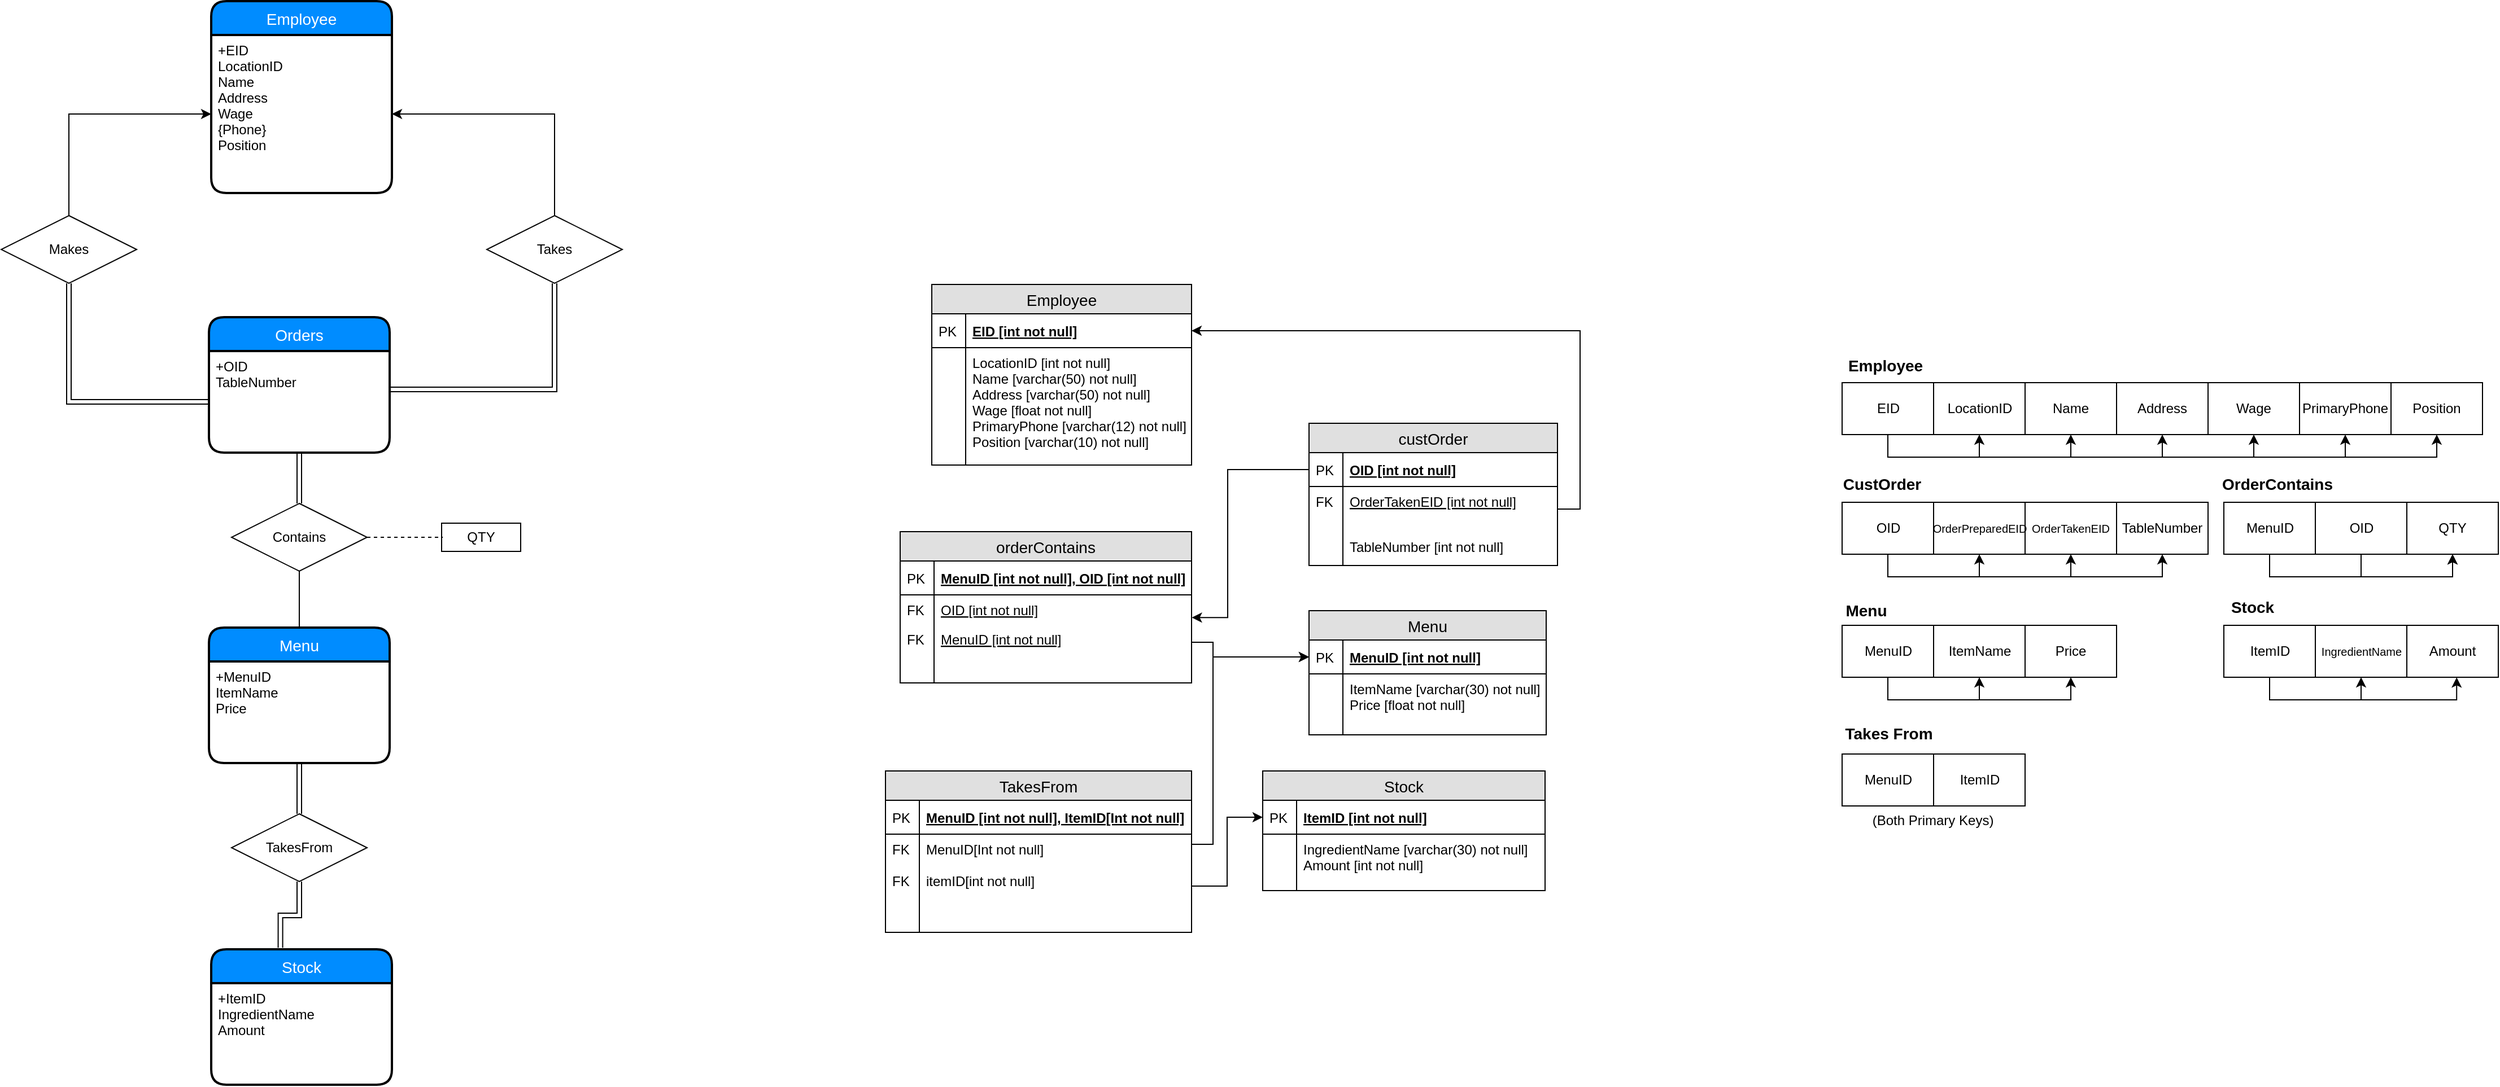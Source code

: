 <mxfile version="13.0.2" type="github" pages="2">
  <diagram id="C5RBs43oDa-KdzZeNtuy" name="Page-1">
    <mxGraphModel dx="1278" dy="580" grid="0" gridSize="10" guides="1" tooltips="1" connect="1" arrows="1" fold="1" page="1" pageScale="1" pageWidth="827" pageHeight="1169" background="#FFFFFF" math="0" shadow="0">
      <root>
        <mxCell id="WIyWlLk6GJQsqaUBKTNV-0" />
        <mxCell id="WIyWlLk6GJQsqaUBKTNV-1" parent="WIyWlLk6GJQsqaUBKTNV-0" />
        <mxCell id="XOe9PcKy7NP5vKXugJTK-4" value="Orders" style="swimlane;childLayout=stackLayout;horizontal=1;startSize=30;horizontalStack=0;fillColor=#008cff;fontColor=#FFFFFF;rounded=1;fontSize=14;fontStyle=0;strokeWidth=2;resizeParent=0;resizeLast=1;shadow=0;dashed=0;align=center;" parent="WIyWlLk6GJQsqaUBKTNV-1" vertex="1">
          <mxGeometry x="334" y="340" width="160" height="120" as="geometry" />
        </mxCell>
        <mxCell id="XOe9PcKy7NP5vKXugJTK-5" value="+OID&#xa;TableNumber&#xa;" style="align=left;strokeColor=none;fillColor=none;spacingLeft=4;fontSize=12;verticalAlign=top;resizable=0;rotatable=0;part=1;" parent="XOe9PcKy7NP5vKXugJTK-4" vertex="1">
          <mxGeometry y="30" width="160" height="90" as="geometry" />
        </mxCell>
        <mxCell id="XOe9PcKy7NP5vKXugJTK-8" value="Menu" style="swimlane;childLayout=stackLayout;horizontal=1;startSize=30;horizontalStack=0;fillColor=#008cff;fontColor=#FFFFFF;rounded=1;fontSize=14;fontStyle=0;strokeWidth=2;resizeParent=0;resizeLast=1;shadow=0;dashed=0;align=center;" parent="WIyWlLk6GJQsqaUBKTNV-1" vertex="1">
          <mxGeometry x="334" y="615" width="160" height="120" as="geometry" />
        </mxCell>
        <mxCell id="XOe9PcKy7NP5vKXugJTK-9" value="+MenuID&#xa;ItemName&#xa;Price" style="align=left;strokeColor=none;fillColor=none;spacingLeft=4;fontSize=12;verticalAlign=top;resizable=0;rotatable=0;part=1;" parent="XOe9PcKy7NP5vKXugJTK-8" vertex="1">
          <mxGeometry y="30" width="160" height="90" as="geometry" />
        </mxCell>
        <mxCell id="XOe9PcKy7NP5vKXugJTK-18" value="Employee" style="swimlane;childLayout=stackLayout;horizontal=1;startSize=30;horizontalStack=0;fillColor=#008cff;fontColor=#FFFFFF;rounded=1;fontSize=14;fontStyle=0;strokeWidth=2;resizeParent=0;resizeLast=1;shadow=0;dashed=0;align=center;" parent="WIyWlLk6GJQsqaUBKTNV-1" vertex="1">
          <mxGeometry x="336" y="60" width="160" height="170" as="geometry" />
        </mxCell>
        <mxCell id="XOe9PcKy7NP5vKXugJTK-19" value="+EID&#xa;LocationID&#xa;Name&#xa;Address&#xa;Wage&#xa;{Phone}&#xa;Position" style="align=left;strokeColor=none;fillColor=none;spacingLeft=4;fontSize=12;verticalAlign=top;resizable=0;rotatable=0;part=1;" parent="XOe9PcKy7NP5vKXugJTK-18" vertex="1">
          <mxGeometry y="30" width="160" height="140" as="geometry" />
        </mxCell>
        <mxCell id="XOe9PcKy7NP5vKXugJTK-52" style="edgeStyle=orthogonalEdgeStyle;rounded=0;orthogonalLoop=1;jettySize=auto;html=1;exitX=0.5;exitY=1;exitDx=0;exitDy=0;endArrow=none;endFill=0;strokeColor=#000000;" parent="WIyWlLk6GJQsqaUBKTNV-1" source="XOe9PcKy7NP5vKXugJTK-50" target="XOe9PcKy7NP5vKXugJTK-8" edge="1">
          <mxGeometry relative="1" as="geometry" />
        </mxCell>
        <mxCell id="XOe9PcKy7NP5vKXugJTK-62" style="edgeStyle=orthogonalEdgeStyle;rounded=0;orthogonalLoop=1;jettySize=auto;html=1;exitX=1;exitY=0.5;exitDx=0;exitDy=0;entryX=0.015;entryY=0.501;entryDx=0;entryDy=0;entryPerimeter=0;startArrow=none;startFill=0;endArrow=none;endFill=0;strokeColor=#000000;dashed=1;" parent="WIyWlLk6GJQsqaUBKTNV-1" source="XOe9PcKy7NP5vKXugJTK-50" target="XOe9PcKy7NP5vKXugJTK-60" edge="1">
          <mxGeometry relative="1" as="geometry" />
        </mxCell>
        <mxCell id="XOe9PcKy7NP5vKXugJTK-50" value="Contains" style="shape=rhombus;perimeter=rhombusPerimeter;whiteSpace=wrap;html=1;align=center;" parent="WIyWlLk6GJQsqaUBKTNV-1" vertex="1">
          <mxGeometry x="354" y="505" width="120" height="60" as="geometry" />
        </mxCell>
        <mxCell id="XOe9PcKy7NP5vKXugJTK-51" style="edgeStyle=orthogonalEdgeStyle;rounded=0;orthogonalLoop=1;jettySize=auto;html=1;exitX=0.5;exitY=1;exitDx=0;exitDy=0;entryX=0.5;entryY=0;entryDx=0;entryDy=0;endArrow=none;endFill=0;strokeColor=#000000;shape=link;" parent="WIyWlLk6GJQsqaUBKTNV-1" source="XOe9PcKy7NP5vKXugJTK-5" target="XOe9PcKy7NP5vKXugJTK-50" edge="1">
          <mxGeometry relative="1" as="geometry" />
        </mxCell>
        <mxCell id="XOe9PcKy7NP5vKXugJTK-60" value="" style="verticalLabelPosition=bottom;verticalAlign=top;html=1;shape=mxgraph.basic.rect;fillColor2=none;strokeWidth=1;size=20;indent=5;fillColor=none;" parent="WIyWlLk6GJQsqaUBKTNV-1" vertex="1">
          <mxGeometry x="540" y="522.5" width="70" height="25" as="geometry" />
        </mxCell>
        <mxCell id="XOe9PcKy7NP5vKXugJTK-61" value="QTY" style="text;html=1;strokeColor=none;fillColor=none;align=center;verticalAlign=middle;whiteSpace=wrap;rounded=0;" parent="WIyWlLk6GJQsqaUBKTNV-1" vertex="1">
          <mxGeometry x="555" y="525" width="40" height="20" as="geometry" />
        </mxCell>
        <mxCell id="XOe9PcKy7NP5vKXugJTK-74" style="edgeStyle=orthogonalEdgeStyle;rounded=0;orthogonalLoop=1;jettySize=auto;html=1;exitX=0.5;exitY=0;exitDx=0;exitDy=0;entryX=0;entryY=0.5;entryDx=0;entryDy=0;startArrow=none;startFill=0;endArrow=classic;endFill=1;strokeColor=#000000;" parent="WIyWlLk6GJQsqaUBKTNV-1" source="XOe9PcKy7NP5vKXugJTK-63" target="XOe9PcKy7NP5vKXugJTK-19" edge="1">
          <mxGeometry relative="1" as="geometry" />
        </mxCell>
        <mxCell id="XOe9PcKy7NP5vKXugJTK-63" value="Makes" style="shape=rhombus;perimeter=rhombusPerimeter;whiteSpace=wrap;html=1;align=center;" parent="WIyWlLk6GJQsqaUBKTNV-1" vertex="1">
          <mxGeometry x="150" y="250" width="120" height="60" as="geometry" />
        </mxCell>
        <mxCell id="XOe9PcKy7NP5vKXugJTK-71" style="edgeStyle=orthogonalEdgeStyle;rounded=0;orthogonalLoop=1;jettySize=auto;html=1;exitX=0.5;exitY=1;exitDx=0;exitDy=0;entryX=1;entryY=0.378;entryDx=0;entryDy=0;entryPerimeter=0;startArrow=none;startFill=0;endArrow=none;endFill=0;strokeColor=#000000;shape=link;" parent="WIyWlLk6GJQsqaUBKTNV-1" source="XOe9PcKy7NP5vKXugJTK-64" target="XOe9PcKy7NP5vKXugJTK-5" edge="1">
          <mxGeometry relative="1" as="geometry" />
        </mxCell>
        <mxCell id="XOe9PcKy7NP5vKXugJTK-73" style="edgeStyle=orthogonalEdgeStyle;rounded=0;orthogonalLoop=1;jettySize=auto;html=1;exitX=0.5;exitY=0;exitDx=0;exitDy=0;entryX=1;entryY=0.5;entryDx=0;entryDy=0;startArrow=none;startFill=0;endArrow=classic;endFill=1;strokeColor=#000000;" parent="WIyWlLk6GJQsqaUBKTNV-1" source="XOe9PcKy7NP5vKXugJTK-64" target="XOe9PcKy7NP5vKXugJTK-19" edge="1">
          <mxGeometry relative="1" as="geometry" />
        </mxCell>
        <mxCell id="XOe9PcKy7NP5vKXugJTK-64" value="Takes" style="shape=rhombus;perimeter=rhombusPerimeter;whiteSpace=wrap;html=1;align=center;" parent="WIyWlLk6GJQsqaUBKTNV-1" vertex="1">
          <mxGeometry x="580" y="250" width="120" height="60" as="geometry" />
        </mxCell>
        <mxCell id="XOe9PcKy7NP5vKXugJTK-72" style="edgeStyle=orthogonalEdgeStyle;shape=link;rounded=0;orthogonalLoop=1;jettySize=auto;html=1;exitX=0;exitY=0.5;exitDx=0;exitDy=0;entryX=0.5;entryY=1;entryDx=0;entryDy=0;startArrow=none;startFill=0;endArrow=none;endFill=0;strokeColor=#000000;" parent="WIyWlLk6GJQsqaUBKTNV-1" source="XOe9PcKy7NP5vKXugJTK-5" target="XOe9PcKy7NP5vKXugJTK-63" edge="1">
          <mxGeometry relative="1" as="geometry" />
        </mxCell>
        <mxCell id="XOe9PcKy7NP5vKXugJTK-80" value="Stock" style="swimlane;childLayout=stackLayout;horizontal=1;startSize=30;horizontalStack=0;fillColor=#008cff;fontColor=#FFFFFF;rounded=1;fontSize=14;fontStyle=0;strokeWidth=2;resizeParent=0;resizeLast=1;shadow=0;dashed=0;align=center;" parent="WIyWlLk6GJQsqaUBKTNV-1" vertex="1">
          <mxGeometry x="336" y="900" width="160" height="120" as="geometry" />
        </mxCell>
        <mxCell id="XOe9PcKy7NP5vKXugJTK-81" value="+ItemID&#xa;IngredientName&#xa;Amount" style="align=left;strokeColor=none;fillColor=none;spacingLeft=4;fontSize=12;verticalAlign=top;resizable=0;rotatable=0;part=1;" parent="XOe9PcKy7NP5vKXugJTK-80" vertex="1">
          <mxGeometry y="30" width="160" height="90" as="geometry" />
        </mxCell>
        <mxCell id="XOe9PcKy7NP5vKXugJTK-84" style="edgeStyle=orthogonalEdgeStyle;shape=link;rounded=0;orthogonalLoop=1;jettySize=auto;html=1;exitX=0.5;exitY=1;exitDx=0;exitDy=0;entryX=0.383;entryY=-0.011;entryDx=0;entryDy=0;entryPerimeter=0;startArrow=none;startFill=0;endArrow=none;endFill=0;strokeColor=#000000;" parent="WIyWlLk6GJQsqaUBKTNV-1" source="XOe9PcKy7NP5vKXugJTK-82" target="XOe9PcKy7NP5vKXugJTK-80" edge="1">
          <mxGeometry relative="1" as="geometry" />
        </mxCell>
        <mxCell id="XOe9PcKy7NP5vKXugJTK-82" value="TakesFrom" style="shape=rhombus;perimeter=rhombusPerimeter;whiteSpace=wrap;html=1;align=center;" parent="WIyWlLk6GJQsqaUBKTNV-1" vertex="1">
          <mxGeometry x="354" y="780" width="120" height="60" as="geometry" />
        </mxCell>
        <mxCell id="XOe9PcKy7NP5vKXugJTK-83" style="edgeStyle=orthogonalEdgeStyle;rounded=0;orthogonalLoop=1;jettySize=auto;html=1;exitX=0.5;exitY=1;exitDx=0;exitDy=0;entryX=0.5;entryY=0;entryDx=0;entryDy=0;startArrow=none;startFill=0;endArrow=none;endFill=0;strokeColor=#000000;shape=link;" parent="WIyWlLk6GJQsqaUBKTNV-1" source="XOe9PcKy7NP5vKXugJTK-9" target="XOe9PcKy7NP5vKXugJTK-82" edge="1">
          <mxGeometry relative="1" as="geometry" />
        </mxCell>
        <mxCell id="XOe9PcKy7NP5vKXugJTK-215" style="edgeStyle=orthogonalEdgeStyle;rounded=0;orthogonalLoop=1;jettySize=auto;html=1;exitX=1;exitY=0.5;exitDx=0;exitDy=0;entryX=0;entryY=0.5;entryDx=0;entryDy=0;startArrow=none;startFill=0;endArrow=classic;endFill=1;strokeColor=#000000;" parent="WIyWlLk6GJQsqaUBKTNV-1" source="XOe9PcKy7NP5vKXugJTK-222" target="XOe9PcKy7NP5vKXugJTK-165" edge="1">
          <mxGeometry relative="1" as="geometry">
            <mxPoint x="1162" y="482" as="sourcePoint" />
            <Array as="points">
              <mxPoint x="1204" y="628" />
              <mxPoint x="1223" y="628" />
              <mxPoint x="1223" y="641" />
            </Array>
          </mxGeometry>
        </mxCell>
        <mxCell id="XOe9PcKy7NP5vKXugJTK-218" style="edgeStyle=orthogonalEdgeStyle;rounded=0;orthogonalLoop=1;jettySize=auto;html=1;exitX=1;exitY=0.5;exitDx=0;exitDy=0;entryX=1;entryY=0.5;entryDx=0;entryDy=0;startArrow=none;startFill=0;endArrow=classic;endFill=1;strokeColor=#000000;" parent="WIyWlLk6GJQsqaUBKTNV-1" source="XOe9PcKy7NP5vKXugJTK-235" target="XOe9PcKy7NP5vKXugJTK-149" edge="1">
          <mxGeometry relative="1" as="geometry">
            <mxPoint x="1502" y="266" as="sourcePoint" />
          </mxGeometry>
        </mxCell>
        <mxCell id="XOe9PcKy7NP5vKXugJTK-241" style="edgeStyle=orthogonalEdgeStyle;rounded=0;orthogonalLoop=1;jettySize=auto;html=1;exitX=0;exitY=0.5;exitDx=0;exitDy=0;startArrow=none;startFill=0;endArrow=classic;endFill=1;strokeColor=#000000;entryX=1.001;entryY=0.774;entryDx=0;entryDy=0;entryPerimeter=0;" parent="WIyWlLk6GJQsqaUBKTNV-1" source="XOe9PcKy7NP5vKXugJTK-233" target="XOe9PcKy7NP5vKXugJTK-224" edge="1">
          <mxGeometry relative="1" as="geometry">
            <mxPoint x="1205" y="486" as="targetPoint" />
            <Array as="points">
              <mxPoint x="1236" y="475" />
              <mxPoint x="1236" y="606" />
            </Array>
          </mxGeometry>
        </mxCell>
        <mxCell id="beA4UQhI2b6M4IWMz3mJ-9" style="edgeStyle=orthogonalEdgeStyle;rounded=0;orthogonalLoop=1;jettySize=auto;html=1;exitX=1;exitY=0.5;exitDx=0;exitDy=0;entryX=0;entryY=0.5;entryDx=0;entryDy=0;" parent="WIyWlLk6GJQsqaUBKTNV-1" source="beA4UQhI2b6M4IWMz3mJ-3" target="XOe9PcKy7NP5vKXugJTK-180" edge="1">
          <mxGeometry relative="1" as="geometry" />
        </mxCell>
        <mxCell id="beA4UQhI2b6M4IWMz3mJ-10" style="edgeStyle=orthogonalEdgeStyle;rounded=0;orthogonalLoop=1;jettySize=auto;html=1;exitX=1;exitY=0.5;exitDx=0;exitDy=0;entryX=0;entryY=0.5;entryDx=0;entryDy=0;" parent="WIyWlLk6GJQsqaUBKTNV-1" source="beA4UQhI2b6M4IWMz3mJ-1" target="XOe9PcKy7NP5vKXugJTK-165" edge="1">
          <mxGeometry relative="1" as="geometry">
            <Array as="points">
              <mxPoint x="1204" y="807" />
              <mxPoint x="1223" y="807" />
              <mxPoint x="1223" y="641" />
            </Array>
          </mxGeometry>
        </mxCell>
        <mxCell id="i3zZCdH4NhT5JkllJqdS-10" style="edgeStyle=orthogonalEdgeStyle;rounded=0;orthogonalLoop=1;jettySize=auto;html=1;exitX=0.5;exitY=1;exitDx=0;exitDy=0;entryX=0.5;entryY=1;entryDx=0;entryDy=0;" parent="WIyWlLk6GJQsqaUBKTNV-1" source="i3zZCdH4NhT5JkllJqdS-0" target="i3zZCdH4NhT5JkllJqdS-1" edge="1">
          <mxGeometry relative="1" as="geometry" />
        </mxCell>
        <mxCell id="i3zZCdH4NhT5JkllJqdS-11" style="edgeStyle=orthogonalEdgeStyle;rounded=0;orthogonalLoop=1;jettySize=auto;html=1;exitX=0.5;exitY=1;exitDx=0;exitDy=0;entryX=0.5;entryY=1;entryDx=0;entryDy=0;" parent="WIyWlLk6GJQsqaUBKTNV-1" source="i3zZCdH4NhT5JkllJqdS-0" target="i3zZCdH4NhT5JkllJqdS-2" edge="1">
          <mxGeometry relative="1" as="geometry" />
        </mxCell>
        <mxCell id="i3zZCdH4NhT5JkllJqdS-12" style="edgeStyle=orthogonalEdgeStyle;rounded=0;orthogonalLoop=1;jettySize=auto;html=1;exitX=0.5;exitY=1;exitDx=0;exitDy=0;entryX=0.5;entryY=1;entryDx=0;entryDy=0;" parent="WIyWlLk6GJQsqaUBKTNV-1" source="i3zZCdH4NhT5JkllJqdS-0" target="i3zZCdH4NhT5JkllJqdS-3" edge="1">
          <mxGeometry relative="1" as="geometry" />
        </mxCell>
        <mxCell id="i3zZCdH4NhT5JkllJqdS-13" style="edgeStyle=orthogonalEdgeStyle;rounded=0;orthogonalLoop=1;jettySize=auto;html=1;exitX=0.5;exitY=1;exitDx=0;exitDy=0;entryX=0.5;entryY=1;entryDx=0;entryDy=0;" parent="WIyWlLk6GJQsqaUBKTNV-1" source="i3zZCdH4NhT5JkllJqdS-0" target="i3zZCdH4NhT5JkllJqdS-4" edge="1">
          <mxGeometry relative="1" as="geometry" />
        </mxCell>
        <mxCell id="i3zZCdH4NhT5JkllJqdS-14" style="edgeStyle=orthogonalEdgeStyle;rounded=0;orthogonalLoop=1;jettySize=auto;html=1;exitX=0.5;exitY=1;exitDx=0;exitDy=0;entryX=0.5;entryY=1;entryDx=0;entryDy=0;" parent="WIyWlLk6GJQsqaUBKTNV-1" source="i3zZCdH4NhT5JkllJqdS-0" target="i3zZCdH4NhT5JkllJqdS-5" edge="1">
          <mxGeometry relative="1" as="geometry" />
        </mxCell>
        <mxCell id="i3zZCdH4NhT5JkllJqdS-15" style="edgeStyle=orthogonalEdgeStyle;rounded=0;orthogonalLoop=1;jettySize=auto;html=1;exitX=0.5;exitY=1;exitDx=0;exitDy=0;entryX=0.5;entryY=1;entryDx=0;entryDy=0;" parent="WIyWlLk6GJQsqaUBKTNV-1" source="i3zZCdH4NhT5JkllJqdS-0" target="i3zZCdH4NhT5JkllJqdS-6" edge="1">
          <mxGeometry relative="1" as="geometry" />
        </mxCell>
        <mxCell id="i3zZCdH4NhT5JkllJqdS-0" value="" style="rounded=0;whiteSpace=wrap;html=1;" parent="WIyWlLk6GJQsqaUBKTNV-1" vertex="1">
          <mxGeometry x="1780" y="398" width="81" height="46" as="geometry" />
        </mxCell>
        <mxCell id="i3zZCdH4NhT5JkllJqdS-1" value="" style="rounded=0;whiteSpace=wrap;html=1;" parent="WIyWlLk6GJQsqaUBKTNV-1" vertex="1">
          <mxGeometry x="1861" y="398" width="81" height="46" as="geometry" />
        </mxCell>
        <mxCell id="i3zZCdH4NhT5JkllJqdS-2" value="Name" style="rounded=0;whiteSpace=wrap;html=1;" parent="WIyWlLk6GJQsqaUBKTNV-1" vertex="1">
          <mxGeometry x="1942" y="398" width="81" height="46" as="geometry" />
        </mxCell>
        <mxCell id="i3zZCdH4NhT5JkllJqdS-3" value="Address" style="rounded=0;whiteSpace=wrap;html=1;" parent="WIyWlLk6GJQsqaUBKTNV-1" vertex="1">
          <mxGeometry x="2023" y="398" width="81" height="46" as="geometry" />
        </mxCell>
        <mxCell id="i3zZCdH4NhT5JkllJqdS-4" value="Wage" style="rounded=0;whiteSpace=wrap;html=1;" parent="WIyWlLk6GJQsqaUBKTNV-1" vertex="1">
          <mxGeometry x="2104" y="398" width="81" height="46" as="geometry" />
        </mxCell>
        <mxCell id="i3zZCdH4NhT5JkllJqdS-5" value="PrimaryPhone" style="rounded=0;whiteSpace=wrap;html=1;" parent="WIyWlLk6GJQsqaUBKTNV-1" vertex="1">
          <mxGeometry x="2185" y="398" width="81" height="46" as="geometry" />
        </mxCell>
        <mxCell id="i3zZCdH4NhT5JkllJqdS-6" value="Position" style="rounded=0;whiteSpace=wrap;html=1;" parent="WIyWlLk6GJQsqaUBKTNV-1" vertex="1">
          <mxGeometry x="2266" y="398" width="81" height="46" as="geometry" />
        </mxCell>
        <mxCell id="i3zZCdH4NhT5JkllJqdS-8" value="EID" style="text;html=1;strokeColor=none;fillColor=none;align=center;verticalAlign=middle;whiteSpace=wrap;rounded=0;" parent="WIyWlLk6GJQsqaUBKTNV-1" vertex="1">
          <mxGeometry x="1800.5" y="411" width="40" height="20" as="geometry" />
        </mxCell>
        <mxCell id="i3zZCdH4NhT5JkllJqdS-9" value="LocationID" style="text;html=1;strokeColor=none;fillColor=none;align=center;verticalAlign=middle;whiteSpace=wrap;rounded=0;" parent="WIyWlLk6GJQsqaUBKTNV-1" vertex="1">
          <mxGeometry x="1881.5" y="411" width="40" height="20" as="geometry" />
        </mxCell>
        <mxCell id="i3zZCdH4NhT5JkllJqdS-16" style="edgeStyle=orthogonalEdgeStyle;rounded=0;orthogonalLoop=1;jettySize=auto;html=1;exitX=0.5;exitY=1;exitDx=0;exitDy=0;entryX=0.5;entryY=1;entryDx=0;entryDy=0;" parent="WIyWlLk6GJQsqaUBKTNV-1" source="i3zZCdH4NhT5JkllJqdS-19" target="i3zZCdH4NhT5JkllJqdS-20" edge="1">
          <mxGeometry relative="1" as="geometry" />
        </mxCell>
        <mxCell id="i3zZCdH4NhT5JkllJqdS-17" style="edgeStyle=orthogonalEdgeStyle;rounded=0;orthogonalLoop=1;jettySize=auto;html=1;exitX=0.5;exitY=1;exitDx=0;exitDy=0;entryX=0.5;entryY=1;entryDx=0;entryDy=0;" parent="WIyWlLk6GJQsqaUBKTNV-1" source="i3zZCdH4NhT5JkllJqdS-19" target="i3zZCdH4NhT5JkllJqdS-21" edge="1">
          <mxGeometry relative="1" as="geometry" />
        </mxCell>
        <mxCell id="i3zZCdH4NhT5JkllJqdS-18" style="edgeStyle=orthogonalEdgeStyle;rounded=0;orthogonalLoop=1;jettySize=auto;html=1;exitX=0.5;exitY=1;exitDx=0;exitDy=0;entryX=0.5;entryY=1;entryDx=0;entryDy=0;" parent="WIyWlLk6GJQsqaUBKTNV-1" source="i3zZCdH4NhT5JkllJqdS-19" target="i3zZCdH4NhT5JkllJqdS-22" edge="1">
          <mxGeometry relative="1" as="geometry" />
        </mxCell>
        <mxCell id="i3zZCdH4NhT5JkllJqdS-19" value="" style="rounded=0;whiteSpace=wrap;html=1;" parent="WIyWlLk6GJQsqaUBKTNV-1" vertex="1">
          <mxGeometry x="1780" y="504" width="81" height="46" as="geometry" />
        </mxCell>
        <mxCell id="i3zZCdH4NhT5JkllJqdS-20" value="" style="rounded=0;whiteSpace=wrap;html=1;" parent="WIyWlLk6GJQsqaUBKTNV-1" vertex="1">
          <mxGeometry x="1861" y="504" width="81" height="46" as="geometry" />
        </mxCell>
        <mxCell id="i3zZCdH4NhT5JkllJqdS-21" value="&lt;font style=&quot;font-size: 10px&quot;&gt;OrderTakenEID&lt;/font&gt;" style="rounded=0;whiteSpace=wrap;html=1;" parent="WIyWlLk6GJQsqaUBKTNV-1" vertex="1">
          <mxGeometry x="1942" y="504" width="81" height="46" as="geometry" />
        </mxCell>
        <mxCell id="i3zZCdH4NhT5JkllJqdS-22" value="TableNumber" style="rounded=0;whiteSpace=wrap;html=1;" parent="WIyWlLk6GJQsqaUBKTNV-1" vertex="1">
          <mxGeometry x="2023" y="504" width="81" height="46" as="geometry" />
        </mxCell>
        <mxCell id="i3zZCdH4NhT5JkllJqdS-23" value="OID" style="text;html=1;strokeColor=none;fillColor=none;align=center;verticalAlign=middle;whiteSpace=wrap;rounded=0;" parent="WIyWlLk6GJQsqaUBKTNV-1" vertex="1">
          <mxGeometry x="1800.5" y="517" width="40" height="20" as="geometry" />
        </mxCell>
        <mxCell id="i3zZCdH4NhT5JkllJqdS-24" value="&lt;font style=&quot;font-size: 10px&quot;&gt;OrderPreparedEID&lt;/font&gt;" style="text;html=1;strokeColor=none;fillColor=none;align=center;verticalAlign=middle;whiteSpace=wrap;rounded=0;" parent="WIyWlLk6GJQsqaUBKTNV-1" vertex="1">
          <mxGeometry x="1881.5" y="517" width="40" height="20" as="geometry" />
        </mxCell>
        <mxCell id="i3zZCdH4NhT5JkllJqdS-26" style="edgeStyle=orthogonalEdgeStyle;rounded=0;orthogonalLoop=1;jettySize=auto;html=1;exitX=0.5;exitY=1;exitDx=0;exitDy=0;entryX=0.5;entryY=1;entryDx=0;entryDy=0;" parent="WIyWlLk6GJQsqaUBKTNV-1" source="i3zZCdH4NhT5JkllJqdS-27" target="i3zZCdH4NhT5JkllJqdS-29" edge="1">
          <mxGeometry relative="1" as="geometry" />
        </mxCell>
        <mxCell id="i3zZCdH4NhT5JkllJqdS-27" value="" style="rounded=0;whiteSpace=wrap;html=1;" parent="WIyWlLk6GJQsqaUBKTNV-1" vertex="1">
          <mxGeometry x="2118" y="504" width="81" height="46" as="geometry" />
        </mxCell>
        <mxCell id="i3zZCdH4NhT5JkllJqdS-64" style="edgeStyle=orthogonalEdgeStyle;rounded=0;orthogonalLoop=1;jettySize=auto;html=1;exitX=0.5;exitY=1;exitDx=0;exitDy=0;entryX=0.5;entryY=1;entryDx=0;entryDy=0;" parent="WIyWlLk6GJQsqaUBKTNV-1" source="i3zZCdH4NhT5JkllJqdS-28" target="i3zZCdH4NhT5JkllJqdS-29" edge="1">
          <mxGeometry relative="1" as="geometry" />
        </mxCell>
        <mxCell id="i3zZCdH4NhT5JkllJqdS-28" value="" style="rounded=0;whiteSpace=wrap;html=1;" parent="WIyWlLk6GJQsqaUBKTNV-1" vertex="1">
          <mxGeometry x="2199" y="504" width="81" height="46" as="geometry" />
        </mxCell>
        <mxCell id="i3zZCdH4NhT5JkllJqdS-29" value="&lt;font style=&quot;font-size: 12px&quot;&gt;QTY&lt;/font&gt;" style="rounded=0;whiteSpace=wrap;html=1;" parent="WIyWlLk6GJQsqaUBKTNV-1" vertex="1">
          <mxGeometry x="2280" y="504" width="81" height="46" as="geometry" />
        </mxCell>
        <mxCell id="i3zZCdH4NhT5JkllJqdS-30" value="MenuID" style="text;html=1;strokeColor=none;fillColor=none;align=center;verticalAlign=middle;whiteSpace=wrap;rounded=0;" parent="WIyWlLk6GJQsqaUBKTNV-1" vertex="1">
          <mxGeometry x="2138.5" y="517" width="40" height="20" as="geometry" />
        </mxCell>
        <mxCell id="i3zZCdH4NhT5JkllJqdS-31" value="&lt;font style=&quot;font-size: 12px&quot;&gt;OID&lt;/font&gt;" style="text;html=1;strokeColor=none;fillColor=none;align=center;verticalAlign=middle;whiteSpace=wrap;rounded=0;" parent="WIyWlLk6GJQsqaUBKTNV-1" vertex="1">
          <mxGeometry x="2219.5" y="517" width="40" height="20" as="geometry" />
        </mxCell>
        <mxCell id="i3zZCdH4NhT5JkllJqdS-32" style="edgeStyle=orthogonalEdgeStyle;rounded=0;orthogonalLoop=1;jettySize=auto;html=1;exitX=0.5;exitY=1;exitDx=0;exitDy=0;entryX=0.5;entryY=1;entryDx=0;entryDy=0;" parent="WIyWlLk6GJQsqaUBKTNV-1" source="i3zZCdH4NhT5JkllJqdS-34" target="i3zZCdH4NhT5JkllJqdS-35" edge="1">
          <mxGeometry relative="1" as="geometry" />
        </mxCell>
        <mxCell id="i3zZCdH4NhT5JkllJqdS-33" style="edgeStyle=orthogonalEdgeStyle;rounded=0;orthogonalLoop=1;jettySize=auto;html=1;exitX=0.5;exitY=1;exitDx=0;exitDy=0;entryX=0.5;entryY=1;entryDx=0;entryDy=0;" parent="WIyWlLk6GJQsqaUBKTNV-1" source="i3zZCdH4NhT5JkllJqdS-34" target="i3zZCdH4NhT5JkllJqdS-36" edge="1">
          <mxGeometry relative="1" as="geometry" />
        </mxCell>
        <mxCell id="i3zZCdH4NhT5JkllJqdS-34" value="" style="rounded=0;whiteSpace=wrap;html=1;" parent="WIyWlLk6GJQsqaUBKTNV-1" vertex="1">
          <mxGeometry x="1780" y="613" width="81" height="46" as="geometry" />
        </mxCell>
        <mxCell id="i3zZCdH4NhT5JkllJqdS-35" value="" style="rounded=0;whiteSpace=wrap;html=1;" parent="WIyWlLk6GJQsqaUBKTNV-1" vertex="1">
          <mxGeometry x="1861" y="613" width="81" height="46" as="geometry" />
        </mxCell>
        <mxCell id="i3zZCdH4NhT5JkllJqdS-36" value="&lt;font style=&quot;font-size: 12px&quot;&gt;Price&lt;/font&gt;" style="rounded=0;whiteSpace=wrap;html=1;" parent="WIyWlLk6GJQsqaUBKTNV-1" vertex="1">
          <mxGeometry x="1942" y="613" width="81" height="46" as="geometry" />
        </mxCell>
        <mxCell id="i3zZCdH4NhT5JkllJqdS-37" value="MenuID" style="text;html=1;strokeColor=none;fillColor=none;align=center;verticalAlign=middle;whiteSpace=wrap;rounded=0;" parent="WIyWlLk6GJQsqaUBKTNV-1" vertex="1">
          <mxGeometry x="1800.5" y="626" width="40" height="20" as="geometry" />
        </mxCell>
        <mxCell id="i3zZCdH4NhT5JkllJqdS-38" value="&lt;font style=&quot;font-size: 12px&quot;&gt;ItemName&lt;/font&gt;" style="text;html=1;strokeColor=none;fillColor=none;align=center;verticalAlign=middle;whiteSpace=wrap;rounded=0;" parent="WIyWlLk6GJQsqaUBKTNV-1" vertex="1">
          <mxGeometry x="1881.5" y="626" width="40" height="20" as="geometry" />
        </mxCell>
        <mxCell id="i3zZCdH4NhT5JkllJqdS-40" value="" style="rounded=0;whiteSpace=wrap;html=1;" parent="WIyWlLk6GJQsqaUBKTNV-1" vertex="1">
          <mxGeometry x="1780" y="727" width="81" height="46" as="geometry" />
        </mxCell>
        <mxCell id="i3zZCdH4NhT5JkllJqdS-41" value="" style="rounded=0;whiteSpace=wrap;html=1;" parent="WIyWlLk6GJQsqaUBKTNV-1" vertex="1">
          <mxGeometry x="1861" y="727" width="81" height="46" as="geometry" />
        </mxCell>
        <mxCell id="i3zZCdH4NhT5JkllJqdS-42" value="MenuID" style="text;html=1;strokeColor=none;fillColor=none;align=center;verticalAlign=middle;whiteSpace=wrap;rounded=0;" parent="WIyWlLk6GJQsqaUBKTNV-1" vertex="1">
          <mxGeometry x="1800.5" y="740" width="40" height="20" as="geometry" />
        </mxCell>
        <mxCell id="i3zZCdH4NhT5JkllJqdS-43" value="&lt;font style=&quot;font-size: 12px&quot;&gt;ItemID&lt;/font&gt;" style="text;html=1;strokeColor=none;fillColor=none;align=center;verticalAlign=middle;whiteSpace=wrap;rounded=0;" parent="WIyWlLk6GJQsqaUBKTNV-1" vertex="1">
          <mxGeometry x="1881.5" y="740" width="40" height="20" as="geometry" />
        </mxCell>
        <mxCell id="i3zZCdH4NhT5JkllJqdS-44" style="edgeStyle=orthogonalEdgeStyle;rounded=0;orthogonalLoop=1;jettySize=auto;html=1;exitX=0.5;exitY=1;exitDx=0;exitDy=0;entryX=0.5;entryY=1;entryDx=0;entryDy=0;" parent="WIyWlLk6GJQsqaUBKTNV-1" source="i3zZCdH4NhT5JkllJqdS-46" target="i3zZCdH4NhT5JkllJqdS-47" edge="1">
          <mxGeometry relative="1" as="geometry" />
        </mxCell>
        <mxCell id="i3zZCdH4NhT5JkllJqdS-65" style="edgeStyle=orthogonalEdgeStyle;rounded=0;orthogonalLoop=1;jettySize=auto;html=1;exitX=0.5;exitY=1;exitDx=0;exitDy=0;entryX=0.545;entryY=1.003;entryDx=0;entryDy=0;entryPerimeter=0;" parent="WIyWlLk6GJQsqaUBKTNV-1" source="i3zZCdH4NhT5JkllJqdS-46" target="i3zZCdH4NhT5JkllJqdS-48" edge="1">
          <mxGeometry relative="1" as="geometry" />
        </mxCell>
        <mxCell id="i3zZCdH4NhT5JkllJqdS-46" value="" style="rounded=0;whiteSpace=wrap;html=1;" parent="WIyWlLk6GJQsqaUBKTNV-1" vertex="1">
          <mxGeometry x="2118" y="613" width="81" height="46" as="geometry" />
        </mxCell>
        <mxCell id="i3zZCdH4NhT5JkllJqdS-47" value="" style="rounded=0;whiteSpace=wrap;html=1;" parent="WIyWlLk6GJQsqaUBKTNV-1" vertex="1">
          <mxGeometry x="2199" y="613" width="81" height="46" as="geometry" />
        </mxCell>
        <mxCell id="i3zZCdH4NhT5JkllJqdS-48" value="&lt;font style=&quot;font-size: 12px&quot;&gt;Amount&lt;/font&gt;" style="rounded=0;whiteSpace=wrap;html=1;" parent="WIyWlLk6GJQsqaUBKTNV-1" vertex="1">
          <mxGeometry x="2280" y="613" width="81" height="46" as="geometry" />
        </mxCell>
        <mxCell id="i3zZCdH4NhT5JkllJqdS-49" value="ItemID" style="text;html=1;strokeColor=none;fillColor=none;align=center;verticalAlign=middle;whiteSpace=wrap;rounded=0;" parent="WIyWlLk6GJQsqaUBKTNV-1" vertex="1">
          <mxGeometry x="2138.5" y="626" width="40" height="20" as="geometry" />
        </mxCell>
        <mxCell id="i3zZCdH4NhT5JkllJqdS-50" value="&lt;font style=&quot;font-size: 10px&quot;&gt;IngredientName&lt;/font&gt;" style="text;html=1;strokeColor=none;fillColor=none;align=center;verticalAlign=middle;whiteSpace=wrap;rounded=0;" parent="WIyWlLk6GJQsqaUBKTNV-1" vertex="1">
          <mxGeometry x="2219.5" y="626" width="40" height="20" as="geometry" />
        </mxCell>
        <mxCell id="i3zZCdH4NhT5JkllJqdS-51" value="&lt;b&gt;&lt;font style=&quot;font-size: 14px&quot;&gt;Takes From&lt;/font&gt;&lt;/b&gt;" style="text;html=1;align=center;verticalAlign=middle;resizable=0;points=[];autosize=1;" parent="WIyWlLk6GJQsqaUBKTNV-1" vertex="1">
          <mxGeometry x="1776.5" y="700" width="88" height="18" as="geometry" />
        </mxCell>
        <mxCell id="i3zZCdH4NhT5JkllJqdS-52" value="&lt;b&gt;&lt;font style=&quot;font-size: 14px&quot;&gt;Menu&lt;/font&gt;&lt;/b&gt;" style="text;html=1;align=center;verticalAlign=middle;resizable=0;points=[];autosize=1;" parent="WIyWlLk6GJQsqaUBKTNV-1" vertex="1">
          <mxGeometry x="1778" y="591" width="46" height="18" as="geometry" />
        </mxCell>
        <mxCell id="i3zZCdH4NhT5JkllJqdS-53" value="&lt;b style=&quot;font-size: 14px&quot;&gt;Stock&lt;/b&gt;" style="text;html=1;align=center;verticalAlign=middle;resizable=0;points=[];autosize=1;" parent="WIyWlLk6GJQsqaUBKTNV-1" vertex="1">
          <mxGeometry x="2118" y="588" width="49" height="18" as="geometry" />
        </mxCell>
        <mxCell id="i3zZCdH4NhT5JkllJqdS-54" value="&lt;b&gt;&lt;font style=&quot;font-size: 14px&quot;&gt;CustOrder&lt;/font&gt;&lt;/b&gt;" style="text;html=1;align=center;verticalAlign=middle;resizable=0;points=[];autosize=1;" parent="WIyWlLk6GJQsqaUBKTNV-1" vertex="1">
          <mxGeometry x="1775" y="479" width="79" height="18" as="geometry" />
        </mxCell>
        <mxCell id="i3zZCdH4NhT5JkllJqdS-55" value="&lt;b&gt;&lt;font style=&quot;font-size: 14px&quot;&gt;OrderContains&lt;/font&gt;&lt;/b&gt;" style="text;html=1;align=center;verticalAlign=middle;resizable=0;points=[];autosize=1;" parent="WIyWlLk6GJQsqaUBKTNV-1" vertex="1">
          <mxGeometry x="2111" y="479" width="108" height="18" as="geometry" />
        </mxCell>
        <mxCell id="i3zZCdH4NhT5JkllJqdS-56" value="&lt;b&gt;&lt;font style=&quot;font-size: 14px&quot;&gt;Employee&lt;/font&gt;&lt;/b&gt;" style="text;html=1;align=center;verticalAlign=middle;resizable=0;points=[];autosize=1;" parent="WIyWlLk6GJQsqaUBKTNV-1" vertex="1">
          <mxGeometry x="1780" y="374" width="76" height="18" as="geometry" />
        </mxCell>
        <mxCell id="i3zZCdH4NhT5JkllJqdS-62" value="QTY [int not null]" style="shape=partialRectangle;top=0;left=0;right=0;bottom=0;align=left;verticalAlign=top;fillColor=none;spacingLeft=34;spacingRight=4;overflow=hidden;rotatable=0;points=[[0,0.5],[1,0.5]];portConstraint=eastwest;dropTarget=0;fontSize=12;" parent="WIyWlLk6GJQsqaUBKTNV-1" vertex="1">
          <mxGeometry x="946" y="638" width="258" height="26" as="geometry" />
        </mxCell>
        <mxCell id="i3zZCdH4NhT5JkllJqdS-63" value="" style="shape=partialRectangle;top=0;left=0;bottom=0;fillColor=none;align=left;verticalAlign=top;spacingLeft=4;spacingRight=4;overflow=hidden;rotatable=0;points=[];portConstraint=eastwest;part=1;fontSize=12;" parent="i3zZCdH4NhT5JkllJqdS-62" vertex="1" connectable="0">
          <mxGeometry width="30" height="26" as="geometry" />
        </mxCell>
        <mxCell id="beA4UQhI2b6M4IWMz3mJ-3" value="ItemID[Int not null]" style="shape=partialRectangle;top=0;left=0;right=0;bottom=0;align=left;verticalAlign=top;fillColor=none;spacingLeft=34;spacingRight=4;overflow=hidden;rotatable=0;points=[[0,0.5],[1,0.5]];portConstraint=eastwest;dropTarget=0;fontSize=12;fontStyle=0" parent="WIyWlLk6GJQsqaUBKTNV-1" vertex="1">
          <mxGeometry x="933" y="831" width="271" height="26" as="geometry" />
        </mxCell>
        <mxCell id="beA4UQhI2b6M4IWMz3mJ-4" value="FK" style="shape=partialRectangle;top=0;left=0;bottom=0;fillColor=none;align=left;verticalAlign=top;spacingLeft=4;spacingRight=4;overflow=hidden;rotatable=0;points=[];portConstraint=eastwest;part=1;fontSize=12;" parent="beA4UQhI2b6M4IWMz3mJ-3" vertex="1" connectable="0">
          <mxGeometry width="30" height="26" as="geometry" />
        </mxCell>
        <mxCell id="i3zZCdH4NhT5JkllJqdS-70" value="(Both Primary Keys)" style="text;html=1;align=center;verticalAlign=middle;resizable=0;points=[];autosize=1;" parent="WIyWlLk6GJQsqaUBKTNV-1" vertex="1">
          <mxGeometry x="1800.5" y="777" width="118" height="18" as="geometry" />
        </mxCell>
        <mxCell id="beA4UQhI2b6M4IWMz3mJ-0" value="TakesFrom" style="swimlane;fontStyle=0;childLayout=stackLayout;horizontal=1;startSize=26;fillColor=#e0e0e0;horizontalStack=0;resizeParent=1;resizeParentMax=0;resizeLast=0;collapsible=1;marginBottom=0;swimlaneFillColor=#ffffff;align=center;fontSize=14;" parent="WIyWlLk6GJQsqaUBKTNV-1" vertex="1">
          <mxGeometry x="933" y="742" width="271" height="143" as="geometry" />
        </mxCell>
        <mxCell id="beA4UQhI2b6M4IWMz3mJ-1" value="MenuID [int not null], ItemID[Int not null]" style="shape=partialRectangle;top=0;left=0;right=0;bottom=1;align=left;verticalAlign=middle;fillColor=none;spacingLeft=34;spacingRight=4;overflow=hidden;rotatable=0;points=[[0,0.5],[1,0.5]];portConstraint=eastwest;dropTarget=0;fontStyle=5;fontSize=12;" parent="beA4UQhI2b6M4IWMz3mJ-0" vertex="1">
          <mxGeometry y="26" width="271" height="30" as="geometry" />
        </mxCell>
        <mxCell id="beA4UQhI2b6M4IWMz3mJ-2" value="PK" style="shape=partialRectangle;top=0;left=0;bottom=0;fillColor=none;align=left;verticalAlign=middle;spacingLeft=4;spacingRight=4;overflow=hidden;rotatable=0;points=[];portConstraint=eastwest;part=1;fontSize=12;" parent="beA4UQhI2b6M4IWMz3mJ-1" vertex="1" connectable="0">
          <mxGeometry width="30" height="30" as="geometry" />
        </mxCell>
        <mxCell id="i3zZCdH4NhT5JkllJqdS-68" value="MenuID[Int not null]&#xa;&#xa;itemID[int not null]" style="shape=partialRectangle;top=0;left=0;right=0;bottom=0;align=left;verticalAlign=top;fillColor=none;spacingLeft=34;spacingRight=4;overflow=hidden;rotatable=0;points=[[0,0.5],[1,0.5]];portConstraint=eastwest;dropTarget=0;fontSize=12;fontStyle=0" parent="beA4UQhI2b6M4IWMz3mJ-0" vertex="1">
          <mxGeometry y="56" width="271" height="53" as="geometry" />
        </mxCell>
        <mxCell id="i3zZCdH4NhT5JkllJqdS-69" value="FK&#xa;&#xa;FK" style="shape=partialRectangle;top=0;left=0;bottom=0;fillColor=none;align=left;verticalAlign=top;spacingLeft=4;spacingRight=4;overflow=hidden;rotatable=0;points=[];portConstraint=eastwest;part=1;fontSize=12;" parent="i3zZCdH4NhT5JkllJqdS-68" vertex="1" connectable="0">
          <mxGeometry width="30" height="53" as="geometry" />
        </mxCell>
        <mxCell id="beA4UQhI2b6M4IWMz3mJ-7" value="" style="shape=partialRectangle;top=0;left=0;right=0;bottom=0;align=left;verticalAlign=top;fillColor=none;spacingLeft=34;spacingRight=4;overflow=hidden;rotatable=0;points=[[0,0.5],[1,0.5]];portConstraint=eastwest;dropTarget=0;fontSize=12;" parent="beA4UQhI2b6M4IWMz3mJ-0" vertex="1">
          <mxGeometry y="109" width="271" height="34" as="geometry" />
        </mxCell>
        <mxCell id="beA4UQhI2b6M4IWMz3mJ-8" value="" style="shape=partialRectangle;top=0;left=0;bottom=0;fillColor=none;align=left;verticalAlign=top;spacingLeft=4;spacingRight=4;overflow=hidden;rotatable=0;points=[];portConstraint=eastwest;part=1;fontSize=12;" parent="beA4UQhI2b6M4IWMz3mJ-7" vertex="1" connectable="0">
          <mxGeometry width="30" height="34" as="geometry" />
        </mxCell>
        <mxCell id="XOe9PcKy7NP5vKXugJTK-179" value="Stock" style="swimlane;fontStyle=0;childLayout=stackLayout;horizontal=1;startSize=26;fillColor=#e0e0e0;horizontalStack=0;resizeParent=1;resizeParentMax=0;resizeLast=0;collapsible=1;marginBottom=0;swimlaneFillColor=#ffffff;align=center;fontSize=14;" parent="WIyWlLk6GJQsqaUBKTNV-1" vertex="1">
          <mxGeometry x="1267" y="742" width="250" height="106" as="geometry" />
        </mxCell>
        <mxCell id="XOe9PcKy7NP5vKXugJTK-180" value="ItemID [int not null]" style="shape=partialRectangle;top=0;left=0;right=0;bottom=1;align=left;verticalAlign=middle;fillColor=none;spacingLeft=34;spacingRight=4;overflow=hidden;rotatable=0;points=[[0,0.5],[1,0.5]];portConstraint=eastwest;dropTarget=0;fontStyle=5;fontSize=12;" parent="XOe9PcKy7NP5vKXugJTK-179" vertex="1">
          <mxGeometry y="26" width="250" height="30" as="geometry" />
        </mxCell>
        <mxCell id="XOe9PcKy7NP5vKXugJTK-181" value="PK" style="shape=partialRectangle;top=0;left=0;bottom=0;fillColor=none;align=left;verticalAlign=middle;spacingLeft=4;spacingRight=4;overflow=hidden;rotatable=0;points=[];portConstraint=eastwest;part=1;fontSize=12;" parent="XOe9PcKy7NP5vKXugJTK-180" vertex="1" connectable="0">
          <mxGeometry width="30" height="30" as="geometry" />
        </mxCell>
        <mxCell id="XOe9PcKy7NP5vKXugJTK-184" value="IngredientName [varchar(30) not null]&#xa;Amount [int not null]" style="shape=partialRectangle;top=0;left=0;right=0;bottom=0;align=left;verticalAlign=top;fillColor=none;spacingLeft=34;spacingRight=4;overflow=hidden;rotatable=0;points=[[0,0.5],[1,0.5]];portConstraint=eastwest;dropTarget=0;fontSize=12;" parent="XOe9PcKy7NP5vKXugJTK-179" vertex="1">
          <mxGeometry y="56" width="250" height="49" as="geometry" />
        </mxCell>
        <mxCell id="XOe9PcKy7NP5vKXugJTK-185" value="" style="shape=partialRectangle;top=0;left=0;bottom=0;fillColor=none;align=left;verticalAlign=top;spacingLeft=4;spacingRight=4;overflow=hidden;rotatable=0;points=[];portConstraint=eastwest;part=1;fontSize=12;" parent="XOe9PcKy7NP5vKXugJTK-184" vertex="1" connectable="0">
          <mxGeometry width="30" height="49" as="geometry" />
        </mxCell>
        <mxCell id="XOe9PcKy7NP5vKXugJTK-188" value="" style="shape=partialRectangle;top=0;left=0;right=0;bottom=0;align=left;verticalAlign=top;fillColor=none;spacingLeft=34;spacingRight=4;overflow=hidden;rotatable=0;points=[[0,0.5],[1,0.5]];portConstraint=eastwest;dropTarget=0;fontSize=12;" parent="XOe9PcKy7NP5vKXugJTK-179" vertex="1">
          <mxGeometry y="105" width="250" height="1" as="geometry" />
        </mxCell>
        <mxCell id="XOe9PcKy7NP5vKXugJTK-189" value="" style="shape=partialRectangle;top=0;left=0;bottom=0;fillColor=none;align=left;verticalAlign=top;spacingLeft=4;spacingRight=4;overflow=hidden;rotatable=0;points=[];portConstraint=eastwest;part=1;fontSize=12;" parent="XOe9PcKy7NP5vKXugJTK-188" vertex="1" connectable="0">
          <mxGeometry width="30" height="1" as="geometry" />
        </mxCell>
        <mxCell id="XOe9PcKy7NP5vKXugJTK-164" value="Menu" style="swimlane;fontStyle=0;childLayout=stackLayout;horizontal=1;startSize=26;fillColor=#e0e0e0;horizontalStack=0;resizeParent=1;resizeParentMax=0;resizeLast=0;collapsible=1;marginBottom=0;swimlaneFillColor=#ffffff;align=center;fontSize=14;" parent="WIyWlLk6GJQsqaUBKTNV-1" vertex="1">
          <mxGeometry x="1308" y="600" width="210" height="110" as="geometry" />
        </mxCell>
        <mxCell id="XOe9PcKy7NP5vKXugJTK-165" value="MenuID [int not null]" style="shape=partialRectangle;top=0;left=0;right=0;bottom=1;align=left;verticalAlign=middle;fillColor=none;spacingLeft=34;spacingRight=4;overflow=hidden;rotatable=0;points=[[0,0.5],[1,0.5]];portConstraint=eastwest;dropTarget=0;fontStyle=5;fontSize=12;" parent="XOe9PcKy7NP5vKXugJTK-164" vertex="1">
          <mxGeometry y="26" width="210" height="30" as="geometry" />
        </mxCell>
        <mxCell id="XOe9PcKy7NP5vKXugJTK-166" value="PK" style="shape=partialRectangle;top=0;left=0;bottom=0;fillColor=none;align=left;verticalAlign=middle;spacingLeft=4;spacingRight=4;overflow=hidden;rotatable=0;points=[];portConstraint=eastwest;part=1;fontSize=12;" parent="XOe9PcKy7NP5vKXugJTK-165" vertex="1" connectable="0">
          <mxGeometry width="30" height="30" as="geometry" />
        </mxCell>
        <mxCell id="XOe9PcKy7NP5vKXugJTK-167" value="ItemName [varchar(30) not null]&#xa;Price [float not null]" style="shape=partialRectangle;top=0;left=0;right=0;bottom=0;align=left;verticalAlign=top;fillColor=none;spacingLeft=34;spacingRight=4;overflow=hidden;rotatable=0;points=[[0,0.5],[1,0.5]];portConstraint=eastwest;dropTarget=0;fontSize=12;fontStyle=0" parent="XOe9PcKy7NP5vKXugJTK-164" vertex="1">
          <mxGeometry y="56" width="210" height="54" as="geometry" />
        </mxCell>
        <mxCell id="XOe9PcKy7NP5vKXugJTK-168" value="" style="shape=partialRectangle;top=0;left=0;bottom=0;fillColor=none;align=left;verticalAlign=top;spacingLeft=4;spacingRight=4;overflow=hidden;rotatable=0;points=[];portConstraint=eastwest;part=1;fontSize=12;" parent="XOe9PcKy7NP5vKXugJTK-167" vertex="1" connectable="0">
          <mxGeometry width="30" height="54" as="geometry" />
        </mxCell>
        <mxCell id="XOe9PcKy7NP5vKXugJTK-221" value="orderContains" style="swimlane;fontStyle=0;childLayout=stackLayout;horizontal=1;startSize=26;fillColor=#e0e0e0;horizontalStack=0;resizeParent=1;resizeParentMax=0;resizeLast=0;collapsible=1;marginBottom=0;swimlaneFillColor=#ffffff;align=center;fontSize=14;" parent="WIyWlLk6GJQsqaUBKTNV-1" vertex="1">
          <mxGeometry x="946" y="530" width="258" height="134" as="geometry" />
        </mxCell>
        <mxCell id="XOe9PcKy7NP5vKXugJTK-222" value="MenuID [int not null], OID [int not null]" style="shape=partialRectangle;top=0;left=0;right=0;bottom=1;align=left;verticalAlign=middle;fillColor=none;spacingLeft=34;spacingRight=4;overflow=hidden;rotatable=0;points=[[0,0.5],[1,0.5]];portConstraint=eastwest;dropTarget=0;fontStyle=5;fontSize=12;" parent="XOe9PcKy7NP5vKXugJTK-221" vertex="1">
          <mxGeometry y="26" width="258" height="30" as="geometry" />
        </mxCell>
        <mxCell id="XOe9PcKy7NP5vKXugJTK-223" value="PK" style="shape=partialRectangle;top=0;left=0;bottom=0;fillColor=none;align=left;verticalAlign=middle;spacingLeft=4;spacingRight=4;overflow=hidden;rotatable=0;points=[];portConstraint=eastwest;part=1;fontSize=12;" parent="XOe9PcKy7NP5vKXugJTK-222" vertex="1" connectable="0">
          <mxGeometry width="30" height="30" as="geometry" />
        </mxCell>
        <mxCell id="XOe9PcKy7NP5vKXugJTK-224" value="OID [int not null]" style="shape=partialRectangle;top=0;left=0;right=0;bottom=0;align=left;verticalAlign=top;fillColor=none;spacingLeft=34;spacingRight=4;overflow=hidden;rotatable=0;points=[[0,0.5],[1,0.5]];portConstraint=eastwest;dropTarget=0;fontSize=12;fontStyle=4" parent="XOe9PcKy7NP5vKXugJTK-221" vertex="1">
          <mxGeometry y="56" width="258" height="26" as="geometry" />
        </mxCell>
        <mxCell id="XOe9PcKy7NP5vKXugJTK-225" value="FK" style="shape=partialRectangle;top=0;left=0;bottom=0;fillColor=none;align=left;verticalAlign=top;spacingLeft=4;spacingRight=4;overflow=hidden;rotatable=0;points=[];portConstraint=eastwest;part=1;fontSize=12;" parent="XOe9PcKy7NP5vKXugJTK-224" vertex="1" connectable="0">
          <mxGeometry width="30" height="26" as="geometry" />
        </mxCell>
        <mxCell id="i3zZCdH4NhT5JkllJqdS-58" value="MenuID [int not null]" style="shape=partialRectangle;top=0;left=0;right=0;bottom=0;align=left;verticalAlign=top;fillColor=none;spacingLeft=34;spacingRight=4;overflow=hidden;rotatable=0;points=[[0,0.5],[1,0.5]];portConstraint=eastwest;dropTarget=0;fontSize=12;fontStyle=4" parent="XOe9PcKy7NP5vKXugJTK-221" vertex="1">
          <mxGeometry y="82" width="258" height="52" as="geometry" />
        </mxCell>
        <mxCell id="i3zZCdH4NhT5JkllJqdS-59" value="FK" style="shape=partialRectangle;top=0;left=0;bottom=0;fillColor=none;align=left;verticalAlign=top;spacingLeft=4;spacingRight=4;overflow=hidden;rotatable=0;points=[];portConstraint=eastwest;part=1;fontSize=12;" parent="i3zZCdH4NhT5JkllJqdS-58" vertex="1" connectable="0">
          <mxGeometry width="30" height="52" as="geometry" />
        </mxCell>
        <mxCell id="XOe9PcKy7NP5vKXugJTK-232" value="custOrder" style="swimlane;fontStyle=0;childLayout=stackLayout;horizontal=1;startSize=26;fillColor=#e0e0e0;horizontalStack=0;resizeParent=1;resizeParentMax=0;resizeLast=0;collapsible=1;marginBottom=0;swimlaneFillColor=#ffffff;align=center;fontSize=14;" parent="WIyWlLk6GJQsqaUBKTNV-1" vertex="1">
          <mxGeometry x="1308" y="434" width="220" height="126" as="geometry" />
        </mxCell>
        <mxCell id="XOe9PcKy7NP5vKXugJTK-233" value="OID [int not null]" style="shape=partialRectangle;top=0;left=0;right=0;bottom=1;align=left;verticalAlign=middle;fillColor=none;spacingLeft=34;spacingRight=4;overflow=hidden;rotatable=0;points=[[0,0.5],[1,0.5]];portConstraint=eastwest;dropTarget=0;fontStyle=5;fontSize=12;" parent="XOe9PcKy7NP5vKXugJTK-232" vertex="1">
          <mxGeometry y="26" width="220" height="30" as="geometry" />
        </mxCell>
        <mxCell id="XOe9PcKy7NP5vKXugJTK-234" value="PK" style="shape=partialRectangle;top=0;left=0;bottom=0;fillColor=none;align=left;verticalAlign=middle;spacingLeft=4;spacingRight=4;overflow=hidden;rotatable=0;points=[];portConstraint=eastwest;part=1;fontSize=12;" parent="XOe9PcKy7NP5vKXugJTK-233" vertex="1" connectable="0">
          <mxGeometry width="30" height="30" as="geometry" />
        </mxCell>
        <mxCell id="XOe9PcKy7NP5vKXugJTK-235" value="OrderTakenEID [int not null]&#xa;" style="shape=partialRectangle;top=0;left=0;right=0;bottom=0;align=left;verticalAlign=top;fillColor=none;spacingLeft=34;spacingRight=4;overflow=hidden;rotatable=0;points=[[0,0.5],[1,0.5]];portConstraint=eastwest;dropTarget=0;fontSize=12;fontStyle=4" parent="XOe9PcKy7NP5vKXugJTK-232" vertex="1">
          <mxGeometry y="56" width="220" height="40" as="geometry" />
        </mxCell>
        <mxCell id="XOe9PcKy7NP5vKXugJTK-236" value="FK&#xa;" style="shape=partialRectangle;top=0;left=0;bottom=0;fillColor=none;align=left;verticalAlign=top;spacingLeft=4;spacingRight=4;overflow=hidden;rotatable=0;points=[];portConstraint=eastwest;part=1;fontSize=12;" parent="XOe9PcKy7NP5vKXugJTK-235" vertex="1" connectable="0">
          <mxGeometry width="30" height="40" as="geometry" />
        </mxCell>
        <mxCell id="XOe9PcKy7NP5vKXugJTK-237" value="TableNumber [int not null]" style="shape=partialRectangle;top=0;left=0;right=0;bottom=0;align=left;verticalAlign=top;fillColor=none;spacingLeft=34;spacingRight=4;overflow=hidden;rotatable=0;points=[[0,0.5],[1,0.5]];portConstraint=eastwest;dropTarget=0;fontSize=12;" parent="XOe9PcKy7NP5vKXugJTK-232" vertex="1">
          <mxGeometry y="96" width="220" height="30" as="geometry" />
        </mxCell>
        <mxCell id="XOe9PcKy7NP5vKXugJTK-238" value="" style="shape=partialRectangle;top=0;left=0;bottom=0;fillColor=none;align=left;verticalAlign=top;spacingLeft=4;spacingRight=4;overflow=hidden;rotatable=0;points=[];portConstraint=eastwest;part=1;fontSize=12;" parent="XOe9PcKy7NP5vKXugJTK-237" vertex="1" connectable="0">
          <mxGeometry width="30" height="30" as="geometry" />
        </mxCell>
        <mxCell id="XOe9PcKy7NP5vKXugJTK-239" value="" style="shape=partialRectangle;top=0;left=0;right=0;bottom=0;align=left;verticalAlign=top;fillColor=none;spacingLeft=34;spacingRight=4;overflow=hidden;rotatable=0;points=[[0,0.5],[1,0.5]];portConstraint=eastwest;dropTarget=0;fontSize=12;" parent="XOe9PcKy7NP5vKXugJTK-232" vertex="1">
          <mxGeometry y="126" width="220" as="geometry" />
        </mxCell>
        <mxCell id="XOe9PcKy7NP5vKXugJTK-240" value="" style="shape=partialRectangle;top=0;left=0;bottom=0;fillColor=none;align=left;verticalAlign=top;spacingLeft=4;spacingRight=4;overflow=hidden;rotatable=0;points=[];portConstraint=eastwest;part=1;fontSize=12;" parent="XOe9PcKy7NP5vKXugJTK-239" vertex="1" connectable="0">
          <mxGeometry width="30" as="geometry" />
        </mxCell>
        <mxCell id="XOe9PcKy7NP5vKXugJTK-148" value="Employee" style="swimlane;fontStyle=0;childLayout=stackLayout;horizontal=1;startSize=26;fillColor=#e0e0e0;horizontalStack=0;resizeParent=1;resizeParentMax=0;resizeLast=0;collapsible=1;marginBottom=0;swimlaneFillColor=#ffffff;align=center;fontSize=14;" parent="WIyWlLk6GJQsqaUBKTNV-1" vertex="1">
          <mxGeometry x="974" y="311" width="230" height="160" as="geometry" />
        </mxCell>
        <mxCell id="XOe9PcKy7NP5vKXugJTK-149" value="EID [int not null]" style="shape=partialRectangle;top=0;left=0;right=0;bottom=1;align=left;verticalAlign=middle;fillColor=none;spacingLeft=34;spacingRight=4;overflow=hidden;rotatable=0;points=[[0,0.5],[1,0.5]];portConstraint=eastwest;dropTarget=0;fontStyle=5;fontSize=12;" parent="XOe9PcKy7NP5vKXugJTK-148" vertex="1">
          <mxGeometry y="26" width="230" height="30" as="geometry" />
        </mxCell>
        <mxCell id="XOe9PcKy7NP5vKXugJTK-150" value="PK" style="shape=partialRectangle;top=0;left=0;bottom=0;fillColor=none;align=left;verticalAlign=middle;spacingLeft=4;spacingRight=4;overflow=hidden;rotatable=0;points=[];portConstraint=eastwest;part=1;fontSize=12;" parent="XOe9PcKy7NP5vKXugJTK-149" vertex="1" connectable="0">
          <mxGeometry width="30" height="30" as="geometry" />
        </mxCell>
        <mxCell id="XOe9PcKy7NP5vKXugJTK-151" value="LocationID [int not null] &#xa;Name [varchar(50) not null]&#xa;Address [varchar(50) not null]&#xa;Wage [float not null]&#xa;PrimaryPhone [varchar(12) not null]&#xa;Position [varchar(10) not null] " style="shape=partialRectangle;top=0;left=0;right=0;bottom=0;align=left;verticalAlign=top;fillColor=none;spacingLeft=34;spacingRight=4;overflow=hidden;rotatable=0;points=[[0,0.5],[1,0.5]];portConstraint=eastwest;dropTarget=0;fontSize=12;" parent="XOe9PcKy7NP5vKXugJTK-148" vertex="1">
          <mxGeometry y="56" width="230" height="104" as="geometry" />
        </mxCell>
        <mxCell id="XOe9PcKy7NP5vKXugJTK-152" value="" style="shape=partialRectangle;top=0;left=0;bottom=0;fillColor=none;align=left;verticalAlign=top;spacingLeft=4;spacingRight=4;overflow=hidden;rotatable=0;points=[];portConstraint=eastwest;part=1;fontSize=12;" parent="XOe9PcKy7NP5vKXugJTK-151" vertex="1" connectable="0">
          <mxGeometry width="30" height="104" as="geometry" />
        </mxCell>
      </root>
    </mxGraphModel>
  </diagram>
  <diagram id="SPs5pAWaV1iLNC_vMK8V" name="Page-2">
    <mxGraphModel dx="2130" dy="967" grid="1" gridSize="10" guides="1" tooltips="1" connect="1" arrows="1" fold="1" page="1" pageScale="1" pageWidth="850" pageHeight="1100" math="0" shadow="0">
      <root>
        <mxCell id="kea350Ci80CfNUtPACGO-0" />
        <mxCell id="kea350Ci80CfNUtPACGO-1" parent="kea350Ci80CfNUtPACGO-0" />
        <mxCell id="kea350Ci80CfNUtPACGO-20" style="edgeStyle=orthogonalEdgeStyle;rounded=0;orthogonalLoop=1;jettySize=auto;html=1;exitX=0.5;exitY=0;exitDx=0;exitDy=0;entryX=0.5;entryY=0;entryDx=0;entryDy=0;" edge="1" parent="kea350Ci80CfNUtPACGO-1" source="kea350Ci80CfNUtPACGO-3" target="kea350Ci80CfNUtPACGO-13">
          <mxGeometry relative="1" as="geometry">
            <Array as="points">
              <mxPoint x="210" y="210" />
              <mxPoint x="1290" y="210" />
            </Array>
          </mxGeometry>
        </mxCell>
        <mxCell id="kea350Ci80CfNUtPACGO-3" value="&lt;u&gt;EID&lt;/u&gt;" style="rounded=0;whiteSpace=wrap;html=1;" vertex="1" parent="kea350Ci80CfNUtPACGO-1">
          <mxGeometry x="150" y="270" width="120" height="60" as="geometry" />
        </mxCell>
        <mxCell id="kea350Ci80CfNUtPACGO-33" style="edgeStyle=orthogonalEdgeStyle;rounded=0;orthogonalLoop=1;jettySize=auto;html=1;exitX=0.5;exitY=1;exitDx=0;exitDy=0;entryX=0.5;entryY=1;entryDx=0;entryDy=0;" edge="1" parent="kea350Ci80CfNUtPACGO-1" source="kea350Ci80CfNUtPACGO-4" target="kea350Ci80CfNUtPACGO-8">
          <mxGeometry relative="1" as="geometry">
            <Array as="points">
              <mxPoint x="330" y="480" />
              <mxPoint x="1890" y="480" />
            </Array>
          </mxGeometry>
        </mxCell>
        <mxCell id="kea350Ci80CfNUtPACGO-4" value="&lt;u&gt;itemID&lt;/u&gt;" style="rounded=0;whiteSpace=wrap;html=1;" vertex="1" parent="kea350Ci80CfNUtPACGO-1">
          <mxGeometry x="270" y="270" width="120" height="60" as="geometry" />
        </mxCell>
        <mxCell id="kea350Ci80CfNUtPACGO-30" style="edgeStyle=orthogonalEdgeStyle;rounded=0;orthogonalLoop=1;jettySize=auto;html=1;exitX=0.75;exitY=1;exitDx=0;exitDy=0;entryX=0.5;entryY=1;entryDx=0;entryDy=0;" edge="1" parent="kea350Ci80CfNUtPACGO-1" source="kea350Ci80CfNUtPACGO-5" target="kea350Ci80CfNUtPACGO-11">
          <mxGeometry relative="1" as="geometry">
            <Array as="points">
              <mxPoint x="480" y="440" />
              <mxPoint x="1530" y="440" />
            </Array>
          </mxGeometry>
        </mxCell>
        <mxCell id="kea350Ci80CfNUtPACGO-5" value="&lt;u&gt;menuID&lt;/u&gt;" style="rounded=0;whiteSpace=wrap;html=1;" vertex="1" parent="kea350Ci80CfNUtPACGO-1">
          <mxGeometry x="390" y="270" width="120" height="60" as="geometry" />
        </mxCell>
        <mxCell id="kea350Ci80CfNUtPACGO-27" style="edgeStyle=orthogonalEdgeStyle;rounded=0;orthogonalLoop=1;jettySize=auto;html=1;exitX=0.5;exitY=1;exitDx=0;exitDy=0;entryX=0.5;entryY=1;entryDx=0;entryDy=0;" edge="1" parent="kea350Ci80CfNUtPACGO-1" source="kea350Ci80CfNUtPACGO-6" target="kea350Ci80CfNUtPACGO-12">
          <mxGeometry relative="1" as="geometry">
            <Array as="points">
              <mxPoint x="570" y="400" />
              <mxPoint x="1410" y="400" />
            </Array>
          </mxGeometry>
        </mxCell>
        <mxCell id="kea350Ci80CfNUtPACGO-32" style="edgeStyle=orthogonalEdgeStyle;rounded=0;orthogonalLoop=1;jettySize=auto;html=1;exitX=0.5;exitY=0;exitDx=0;exitDy=0;entryX=0.5;entryY=0;entryDx=0;entryDy=0;" edge="1" parent="kea350Ci80CfNUtPACGO-1" source="kea350Ci80CfNUtPACGO-6" target="kea350Ci80CfNUtPACGO-9">
          <mxGeometry relative="1" as="geometry">
            <Array as="points">
              <mxPoint x="570" y="180" />
              <mxPoint x="1770" y="180" />
            </Array>
          </mxGeometry>
        </mxCell>
        <mxCell id="kea350Ci80CfNUtPACGO-6" value="&lt;u&gt;OID&lt;/u&gt;" style="rounded=0;whiteSpace=wrap;html=1;" vertex="1" parent="kea350Ci80CfNUtPACGO-1">
          <mxGeometry x="510" y="270" width="120" height="60" as="geometry" />
        </mxCell>
        <mxCell id="kea350Ci80CfNUtPACGO-7" value="Amount" style="rounded=0;whiteSpace=wrap;html=1;" vertex="1" parent="kea350Ci80CfNUtPACGO-1">
          <mxGeometry x="1950" y="270" width="120" height="60" as="geometry" />
        </mxCell>
        <mxCell id="kea350Ci80CfNUtPACGO-8" value="ingredientName" style="rounded=0;whiteSpace=wrap;html=1;" vertex="1" parent="kea350Ci80CfNUtPACGO-1">
          <mxGeometry x="1830" y="270" width="120" height="60" as="geometry" />
        </mxCell>
        <mxCell id="kea350Ci80CfNUtPACGO-9" value="Table #" style="rounded=0;whiteSpace=wrap;html=1;" vertex="1" parent="kea350Ci80CfNUtPACGO-1">
          <mxGeometry x="1710" y="270" width="120" height="60" as="geometry" />
        </mxCell>
        <mxCell id="kea350Ci80CfNUtPACGO-10" value="Price" style="rounded=0;whiteSpace=wrap;html=1;" vertex="1" parent="kea350Ci80CfNUtPACGO-1">
          <mxGeometry x="1590" y="270" width="120" height="60" as="geometry" />
        </mxCell>
        <mxCell id="kea350Ci80CfNUtPACGO-11" value="itemName" style="rounded=0;whiteSpace=wrap;html=1;" vertex="1" parent="kea350Ci80CfNUtPACGO-1">
          <mxGeometry x="1470" y="270" width="120" height="60" as="geometry" />
        </mxCell>
        <mxCell id="kea350Ci80CfNUtPACGO-12" value="QTY" style="rounded=0;whiteSpace=wrap;html=1;" vertex="1" parent="kea350Ci80CfNUtPACGO-1">
          <mxGeometry x="1350" y="270" width="120" height="60" as="geometry" />
        </mxCell>
        <mxCell id="kea350Ci80CfNUtPACGO-13" value="Position" style="rounded=0;whiteSpace=wrap;html=1;" vertex="1" parent="kea350Ci80CfNUtPACGO-1">
          <mxGeometry x="1230" y="270" width="120" height="60" as="geometry" />
        </mxCell>
        <mxCell id="kea350Ci80CfNUtPACGO-14" value="PrimaryPhone" style="rounded=0;whiteSpace=wrap;html=1;" vertex="1" parent="kea350Ci80CfNUtPACGO-1">
          <mxGeometry x="1110" y="270" width="120" height="60" as="geometry" />
        </mxCell>
        <mxCell id="kea350Ci80CfNUtPACGO-15" value="Wage" style="rounded=0;whiteSpace=wrap;html=1;" vertex="1" parent="kea350Ci80CfNUtPACGO-1">
          <mxGeometry x="990" y="270" width="120" height="60" as="geometry" />
        </mxCell>
        <mxCell id="kea350Ci80CfNUtPACGO-16" value="Address" style="rounded=0;whiteSpace=wrap;html=1;" vertex="1" parent="kea350Ci80CfNUtPACGO-1">
          <mxGeometry x="870" y="270" width="120" height="60" as="geometry" />
        </mxCell>
        <mxCell id="kea350Ci80CfNUtPACGO-17" value="Name" style="rounded=0;whiteSpace=wrap;html=1;" vertex="1" parent="kea350Ci80CfNUtPACGO-1">
          <mxGeometry x="750" y="270" width="120" height="60" as="geometry" />
        </mxCell>
        <mxCell id="kea350Ci80CfNUtPACGO-18" value="LocationID" style="rounded=0;whiteSpace=wrap;html=1;" vertex="1" parent="kea350Ci80CfNUtPACGO-1">
          <mxGeometry x="630" y="270" width="120" height="60" as="geometry" />
        </mxCell>
        <mxCell id="kea350Ci80CfNUtPACGO-21" style="edgeStyle=orthogonalEdgeStyle;rounded=0;orthogonalLoop=1;jettySize=auto;html=1;exitX=0.5;exitY=0;exitDx=0;exitDy=0;entryX=0.5;entryY=0;entryDx=0;entryDy=0;" edge="1" parent="kea350Ci80CfNUtPACGO-1" source="kea350Ci80CfNUtPACGO-3" target="kea350Ci80CfNUtPACGO-14">
          <mxGeometry relative="1" as="geometry">
            <mxPoint x="220" y="280" as="sourcePoint" />
            <mxPoint x="1300" y="280" as="targetPoint" />
            <Array as="points">
              <mxPoint x="210" y="210" />
              <mxPoint x="1170" y="210" />
            </Array>
          </mxGeometry>
        </mxCell>
        <mxCell id="kea350Ci80CfNUtPACGO-22" style="edgeStyle=orthogonalEdgeStyle;rounded=0;orthogonalLoop=1;jettySize=auto;html=1;exitX=0.5;exitY=0;exitDx=0;exitDy=0;entryX=0.5;entryY=0;entryDx=0;entryDy=0;" edge="1" parent="kea350Ci80CfNUtPACGO-1" source="kea350Ci80CfNUtPACGO-3" target="kea350Ci80CfNUtPACGO-15">
          <mxGeometry relative="1" as="geometry">
            <mxPoint x="230" y="290" as="sourcePoint" />
            <mxPoint x="1180" y="280" as="targetPoint" />
            <Array as="points">
              <mxPoint x="210" y="210" />
              <mxPoint x="1050" y="210" />
            </Array>
          </mxGeometry>
        </mxCell>
        <mxCell id="kea350Ci80CfNUtPACGO-23" style="edgeStyle=orthogonalEdgeStyle;rounded=0;orthogonalLoop=1;jettySize=auto;html=1;entryX=0.5;entryY=0;entryDx=0;entryDy=0;" edge="1" parent="kea350Ci80CfNUtPACGO-1" target="kea350Ci80CfNUtPACGO-16">
          <mxGeometry relative="1" as="geometry">
            <mxPoint x="210" y="270" as="sourcePoint" />
            <mxPoint x="1060" y="280" as="targetPoint" />
            <Array as="points">
              <mxPoint x="210" y="210" />
              <mxPoint x="930" y="210" />
            </Array>
          </mxGeometry>
        </mxCell>
        <mxCell id="kea350Ci80CfNUtPACGO-25" style="edgeStyle=orthogonalEdgeStyle;rounded=0;orthogonalLoop=1;jettySize=auto;html=1;entryX=0.5;entryY=0;entryDx=0;entryDy=0;exitX=0.5;exitY=0;exitDx=0;exitDy=0;" edge="1" parent="kea350Ci80CfNUtPACGO-1" source="kea350Ci80CfNUtPACGO-3" target="kea350Ci80CfNUtPACGO-17">
          <mxGeometry relative="1" as="geometry">
            <mxPoint x="220" y="280" as="sourcePoint" />
            <mxPoint x="940" y="280" as="targetPoint" />
            <Array as="points">
              <mxPoint x="210" y="210" />
              <mxPoint x="810" y="210" />
            </Array>
          </mxGeometry>
        </mxCell>
        <mxCell id="kea350Ci80CfNUtPACGO-26" style="edgeStyle=orthogonalEdgeStyle;rounded=0;orthogonalLoop=1;jettySize=auto;html=1;entryX=0.5;entryY=0;entryDx=0;entryDy=0;exitX=0.5;exitY=0;exitDx=0;exitDy=0;" edge="1" parent="kea350Ci80CfNUtPACGO-1" source="kea350Ci80CfNUtPACGO-3" target="kea350Ci80CfNUtPACGO-18">
          <mxGeometry relative="1" as="geometry">
            <mxPoint x="220" y="280" as="sourcePoint" />
            <mxPoint x="820" y="280" as="targetPoint" />
            <Array as="points">
              <mxPoint x="210" y="210" />
              <mxPoint x="690" y="210" />
            </Array>
          </mxGeometry>
        </mxCell>
        <mxCell id="kea350Ci80CfNUtPACGO-29" style="edgeStyle=orthogonalEdgeStyle;rounded=0;orthogonalLoop=1;jettySize=auto;html=1;exitX=0.5;exitY=1;exitDx=0;exitDy=0;" edge="1" parent="kea350Ci80CfNUtPACGO-1">
          <mxGeometry relative="1" as="geometry">
            <mxPoint x="450" y="330" as="sourcePoint" />
            <mxPoint x="1410" y="330" as="targetPoint" />
            <Array as="points">
              <mxPoint x="450" y="400" />
              <mxPoint x="1410" y="400" />
              <mxPoint x="1410" y="330" />
            </Array>
          </mxGeometry>
        </mxCell>
        <mxCell id="kea350Ci80CfNUtPACGO-31" style="edgeStyle=orthogonalEdgeStyle;rounded=0;orthogonalLoop=1;jettySize=auto;html=1;exitX=0.75;exitY=1;exitDx=0;exitDy=0;entryX=0.5;entryY=1;entryDx=0;entryDy=0;" edge="1" parent="kea350Ci80CfNUtPACGO-1" source="kea350Ci80CfNUtPACGO-5" target="kea350Ci80CfNUtPACGO-10">
          <mxGeometry relative="1" as="geometry">
            <mxPoint x="490" y="340" as="sourcePoint" />
            <mxPoint x="1540" y="340" as="targetPoint" />
            <Array as="points">
              <mxPoint x="480" y="440" />
              <mxPoint x="1650" y="440" />
            </Array>
          </mxGeometry>
        </mxCell>
        <mxCell id="kea350Ci80CfNUtPACGO-34" style="edgeStyle=orthogonalEdgeStyle;rounded=0;orthogonalLoop=1;jettySize=auto;html=1;exitX=0.5;exitY=1;exitDx=0;exitDy=0;entryX=0.5;entryY=1;entryDx=0;entryDy=0;" edge="1" parent="kea350Ci80CfNUtPACGO-1" source="kea350Ci80CfNUtPACGO-4" target="kea350Ci80CfNUtPACGO-7">
          <mxGeometry relative="1" as="geometry">
            <mxPoint x="340" y="340" as="sourcePoint" />
            <mxPoint x="1900" y="340" as="targetPoint" />
            <Array as="points">
              <mxPoint x="330" y="480" />
              <mxPoint x="2010" y="480" />
            </Array>
          </mxGeometry>
        </mxCell>
      </root>
    </mxGraphModel>
  </diagram>
</mxfile>
